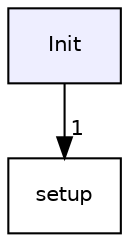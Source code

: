 digraph "Init" {
  compound=true
  node [ fontsize="10", fontname="Helvetica"];
  edge [ labelfontsize="10", labelfontname="Helvetica"];
  dir_a5b3e9180a1e475273c0bead1f569fbf [shape=box, label="Init", style="filled", fillcolor="#eeeeff", pencolor="black", URL="dir_a5b3e9180a1e475273c0bead1f569fbf.html"];
  dir_23cb120d669071c3724c6f6330318f9c [shape=box label="setup" URL="dir_23cb120d669071c3724c6f6330318f9c.html"];
  dir_a5b3e9180a1e475273c0bead1f569fbf->dir_23cb120d669071c3724c6f6330318f9c [headlabel="1", labeldistance=1.5 headhref="dir_000023_000027.html"];
}
